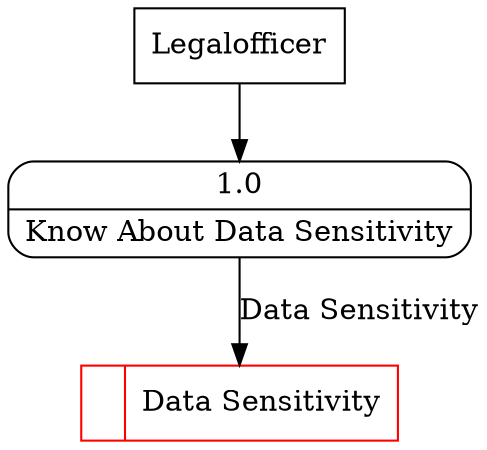 digraph dfd2{ 
node[shape=record]
200 [label="<f0>  |<f1> Data Sensitivity " color=red];
201 [label="Legalofficer" shape=box];
202 [label="{<f0> 1.0|<f1> Know About Data Sensitivity }" shape=Mrecord];
201 -> 202
202 -> 200 [label="Data Sensitivity"]
}